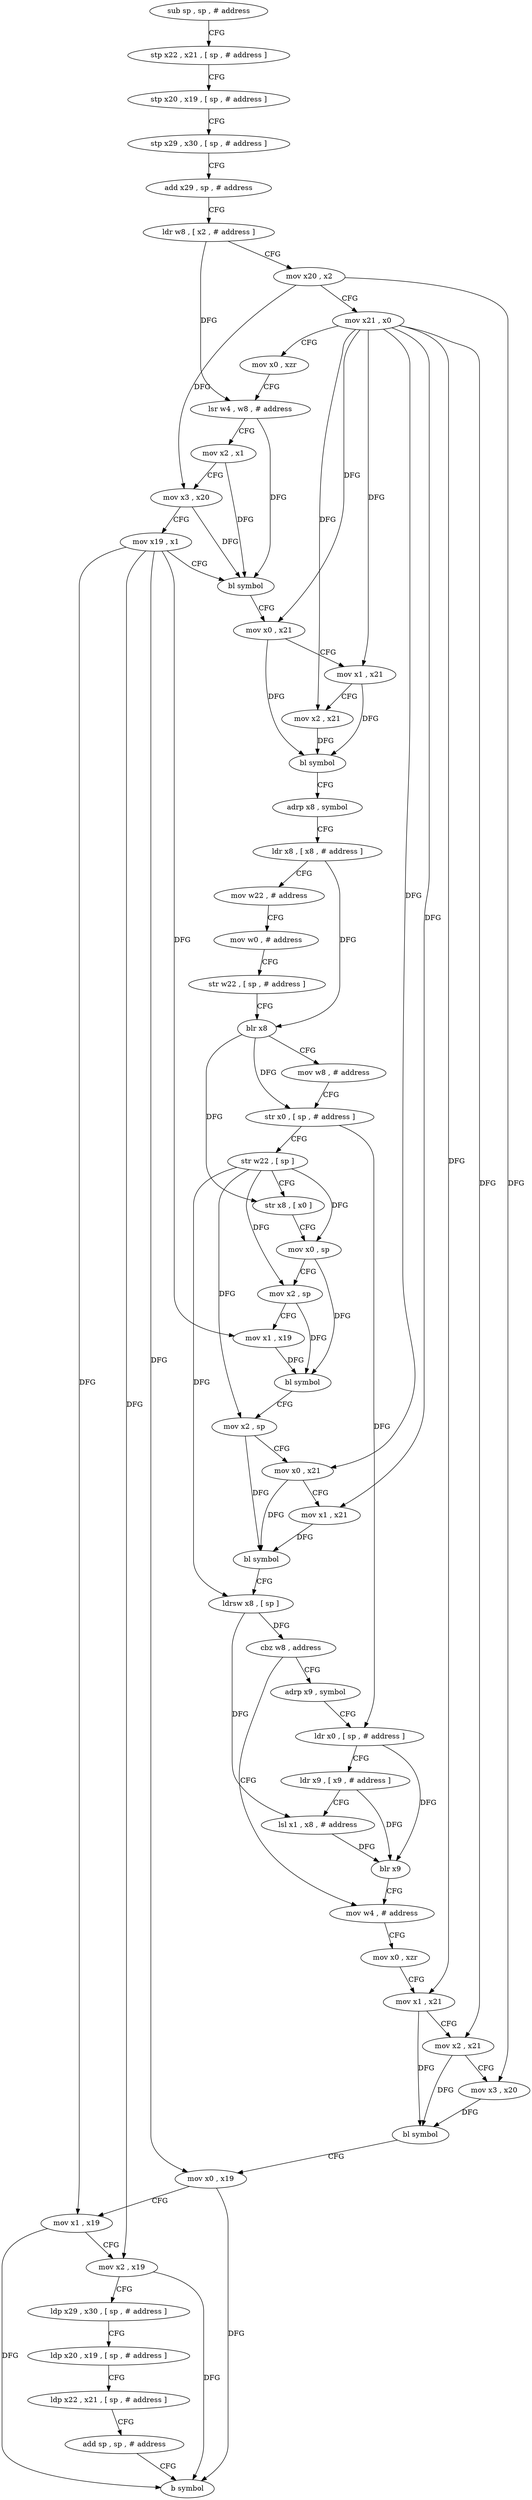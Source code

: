 digraph "func" {
"4274396" [label = "sub sp , sp , # address" ]
"4274400" [label = "stp x22 , x21 , [ sp , # address ]" ]
"4274404" [label = "stp x20 , x19 , [ sp , # address ]" ]
"4274408" [label = "stp x29 , x30 , [ sp , # address ]" ]
"4274412" [label = "add x29 , sp , # address" ]
"4274416" [label = "ldr w8 , [ x2 , # address ]" ]
"4274420" [label = "mov x20 , x2" ]
"4274424" [label = "mov x21 , x0" ]
"4274428" [label = "mov x0 , xzr" ]
"4274432" [label = "lsr w4 , w8 , # address" ]
"4274436" [label = "mov x2 , x1" ]
"4274440" [label = "mov x3 , x20" ]
"4274444" [label = "mov x19 , x1" ]
"4274448" [label = "bl symbol" ]
"4274452" [label = "mov x0 , x21" ]
"4274456" [label = "mov x1 , x21" ]
"4274460" [label = "mov x2 , x21" ]
"4274464" [label = "bl symbol" ]
"4274468" [label = "adrp x8 , symbol" ]
"4274472" [label = "ldr x8 , [ x8 , # address ]" ]
"4274476" [label = "mov w22 , # address" ]
"4274480" [label = "mov w0 , # address" ]
"4274484" [label = "str w22 , [ sp , # address ]" ]
"4274488" [label = "blr x8" ]
"4274492" [label = "mov w8 , # address" ]
"4274496" [label = "str x0 , [ sp , # address ]" ]
"4274500" [label = "str w22 , [ sp ]" ]
"4274504" [label = "str x8 , [ x0 ]" ]
"4274508" [label = "mov x0 , sp" ]
"4274512" [label = "mov x2 , sp" ]
"4274516" [label = "mov x1 , x19" ]
"4274520" [label = "bl symbol" ]
"4274524" [label = "mov x2 , sp" ]
"4274528" [label = "mov x0 , x21" ]
"4274532" [label = "mov x1 , x21" ]
"4274536" [label = "bl symbol" ]
"4274540" [label = "ldrsw x8 , [ sp ]" ]
"4274544" [label = "cbz w8 , address" ]
"4274568" [label = "mov w4 , # address" ]
"4274548" [label = "adrp x9 , symbol" ]
"4274572" [label = "mov x0 , xzr" ]
"4274576" [label = "mov x1 , x21" ]
"4274580" [label = "mov x2 , x21" ]
"4274584" [label = "mov x3 , x20" ]
"4274588" [label = "bl symbol" ]
"4274592" [label = "mov x0 , x19" ]
"4274596" [label = "mov x1 , x19" ]
"4274600" [label = "mov x2 , x19" ]
"4274604" [label = "ldp x29 , x30 , [ sp , # address ]" ]
"4274608" [label = "ldp x20 , x19 , [ sp , # address ]" ]
"4274612" [label = "ldp x22 , x21 , [ sp , # address ]" ]
"4274616" [label = "add sp , sp , # address" ]
"4274620" [label = "b symbol" ]
"4274552" [label = "ldr x0 , [ sp , # address ]" ]
"4274556" [label = "ldr x9 , [ x9 , # address ]" ]
"4274560" [label = "lsl x1 , x8 , # address" ]
"4274564" [label = "blr x9" ]
"4274396" -> "4274400" [ label = "CFG" ]
"4274400" -> "4274404" [ label = "CFG" ]
"4274404" -> "4274408" [ label = "CFG" ]
"4274408" -> "4274412" [ label = "CFG" ]
"4274412" -> "4274416" [ label = "CFG" ]
"4274416" -> "4274420" [ label = "CFG" ]
"4274416" -> "4274432" [ label = "DFG" ]
"4274420" -> "4274424" [ label = "CFG" ]
"4274420" -> "4274440" [ label = "DFG" ]
"4274420" -> "4274584" [ label = "DFG" ]
"4274424" -> "4274428" [ label = "CFG" ]
"4274424" -> "4274452" [ label = "DFG" ]
"4274424" -> "4274456" [ label = "DFG" ]
"4274424" -> "4274460" [ label = "DFG" ]
"4274424" -> "4274528" [ label = "DFG" ]
"4274424" -> "4274532" [ label = "DFG" ]
"4274424" -> "4274576" [ label = "DFG" ]
"4274424" -> "4274580" [ label = "DFG" ]
"4274428" -> "4274432" [ label = "CFG" ]
"4274432" -> "4274436" [ label = "CFG" ]
"4274432" -> "4274448" [ label = "DFG" ]
"4274436" -> "4274440" [ label = "CFG" ]
"4274436" -> "4274448" [ label = "DFG" ]
"4274440" -> "4274444" [ label = "CFG" ]
"4274440" -> "4274448" [ label = "DFG" ]
"4274444" -> "4274448" [ label = "CFG" ]
"4274444" -> "4274516" [ label = "DFG" ]
"4274444" -> "4274592" [ label = "DFG" ]
"4274444" -> "4274596" [ label = "DFG" ]
"4274444" -> "4274600" [ label = "DFG" ]
"4274448" -> "4274452" [ label = "CFG" ]
"4274452" -> "4274456" [ label = "CFG" ]
"4274452" -> "4274464" [ label = "DFG" ]
"4274456" -> "4274460" [ label = "CFG" ]
"4274456" -> "4274464" [ label = "DFG" ]
"4274460" -> "4274464" [ label = "DFG" ]
"4274464" -> "4274468" [ label = "CFG" ]
"4274468" -> "4274472" [ label = "CFG" ]
"4274472" -> "4274476" [ label = "CFG" ]
"4274472" -> "4274488" [ label = "DFG" ]
"4274476" -> "4274480" [ label = "CFG" ]
"4274480" -> "4274484" [ label = "CFG" ]
"4274484" -> "4274488" [ label = "CFG" ]
"4274488" -> "4274492" [ label = "CFG" ]
"4274488" -> "4274496" [ label = "DFG" ]
"4274488" -> "4274504" [ label = "DFG" ]
"4274492" -> "4274496" [ label = "CFG" ]
"4274496" -> "4274500" [ label = "CFG" ]
"4274496" -> "4274552" [ label = "DFG" ]
"4274500" -> "4274504" [ label = "CFG" ]
"4274500" -> "4274540" [ label = "DFG" ]
"4274500" -> "4274508" [ label = "DFG" ]
"4274500" -> "4274512" [ label = "DFG" ]
"4274500" -> "4274524" [ label = "DFG" ]
"4274504" -> "4274508" [ label = "CFG" ]
"4274508" -> "4274512" [ label = "CFG" ]
"4274508" -> "4274520" [ label = "DFG" ]
"4274512" -> "4274516" [ label = "CFG" ]
"4274512" -> "4274520" [ label = "DFG" ]
"4274516" -> "4274520" [ label = "DFG" ]
"4274520" -> "4274524" [ label = "CFG" ]
"4274524" -> "4274528" [ label = "CFG" ]
"4274524" -> "4274536" [ label = "DFG" ]
"4274528" -> "4274532" [ label = "CFG" ]
"4274528" -> "4274536" [ label = "DFG" ]
"4274532" -> "4274536" [ label = "DFG" ]
"4274536" -> "4274540" [ label = "CFG" ]
"4274540" -> "4274544" [ label = "DFG" ]
"4274540" -> "4274560" [ label = "DFG" ]
"4274544" -> "4274568" [ label = "CFG" ]
"4274544" -> "4274548" [ label = "CFG" ]
"4274568" -> "4274572" [ label = "CFG" ]
"4274548" -> "4274552" [ label = "CFG" ]
"4274572" -> "4274576" [ label = "CFG" ]
"4274576" -> "4274580" [ label = "CFG" ]
"4274576" -> "4274588" [ label = "DFG" ]
"4274580" -> "4274584" [ label = "CFG" ]
"4274580" -> "4274588" [ label = "DFG" ]
"4274584" -> "4274588" [ label = "DFG" ]
"4274588" -> "4274592" [ label = "CFG" ]
"4274592" -> "4274596" [ label = "CFG" ]
"4274592" -> "4274620" [ label = "DFG" ]
"4274596" -> "4274600" [ label = "CFG" ]
"4274596" -> "4274620" [ label = "DFG" ]
"4274600" -> "4274604" [ label = "CFG" ]
"4274600" -> "4274620" [ label = "DFG" ]
"4274604" -> "4274608" [ label = "CFG" ]
"4274608" -> "4274612" [ label = "CFG" ]
"4274612" -> "4274616" [ label = "CFG" ]
"4274616" -> "4274620" [ label = "CFG" ]
"4274552" -> "4274556" [ label = "CFG" ]
"4274552" -> "4274564" [ label = "DFG" ]
"4274556" -> "4274560" [ label = "CFG" ]
"4274556" -> "4274564" [ label = "DFG" ]
"4274560" -> "4274564" [ label = "DFG" ]
"4274564" -> "4274568" [ label = "CFG" ]
}
